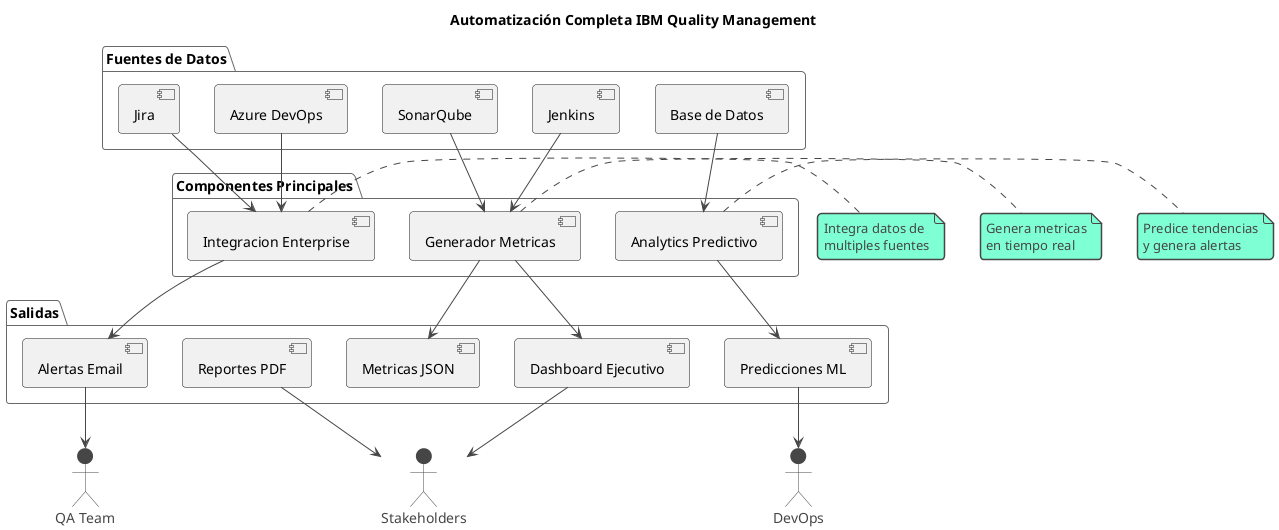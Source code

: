 @startuml automatizacion-completa-ibm
!theme vibrant
title Automatización Completa IBM Quality Management

package "Componentes Principales" {
    [Generador Metricas] as GM
    [Analytics Predictivo] as AP  
    [Integracion Enterprise] as IE
}

package "Fuentes de Datos" {
    [Jira] as JIRA
    [Azure DevOps] as ADO
    [SonarQube] as SQ
    [Jenkins] as JENKINS
    [Base de Datos] as DB
}

package "Salidas" {
    [Dashboard Ejecutivo] as DE
    [Reportes PDF] as PDF
    [Alertas Email] as EMAIL
    [Predicciones ML] as ML
    [Metricas JSON] as JSON
}

actor "Stakeholders" as ST
actor "QA Team" as QA
actor "DevOps" as DO

GM --> DE
GM --> JSON
AP --> ML
IE --> EMAIL

JIRA --> IE
ADO --> IE
SQ --> GM
JENKINS --> GM
DB --> AP

DE --> ST
PDF --> ST
EMAIL --> QA
ML --> DO

note right of GM : Genera metricas\nen tiempo real
note right of AP : Predice tendencias\ny genera alertas
note right of IE : Integra datos de\nmultiples fuentes

@enduml